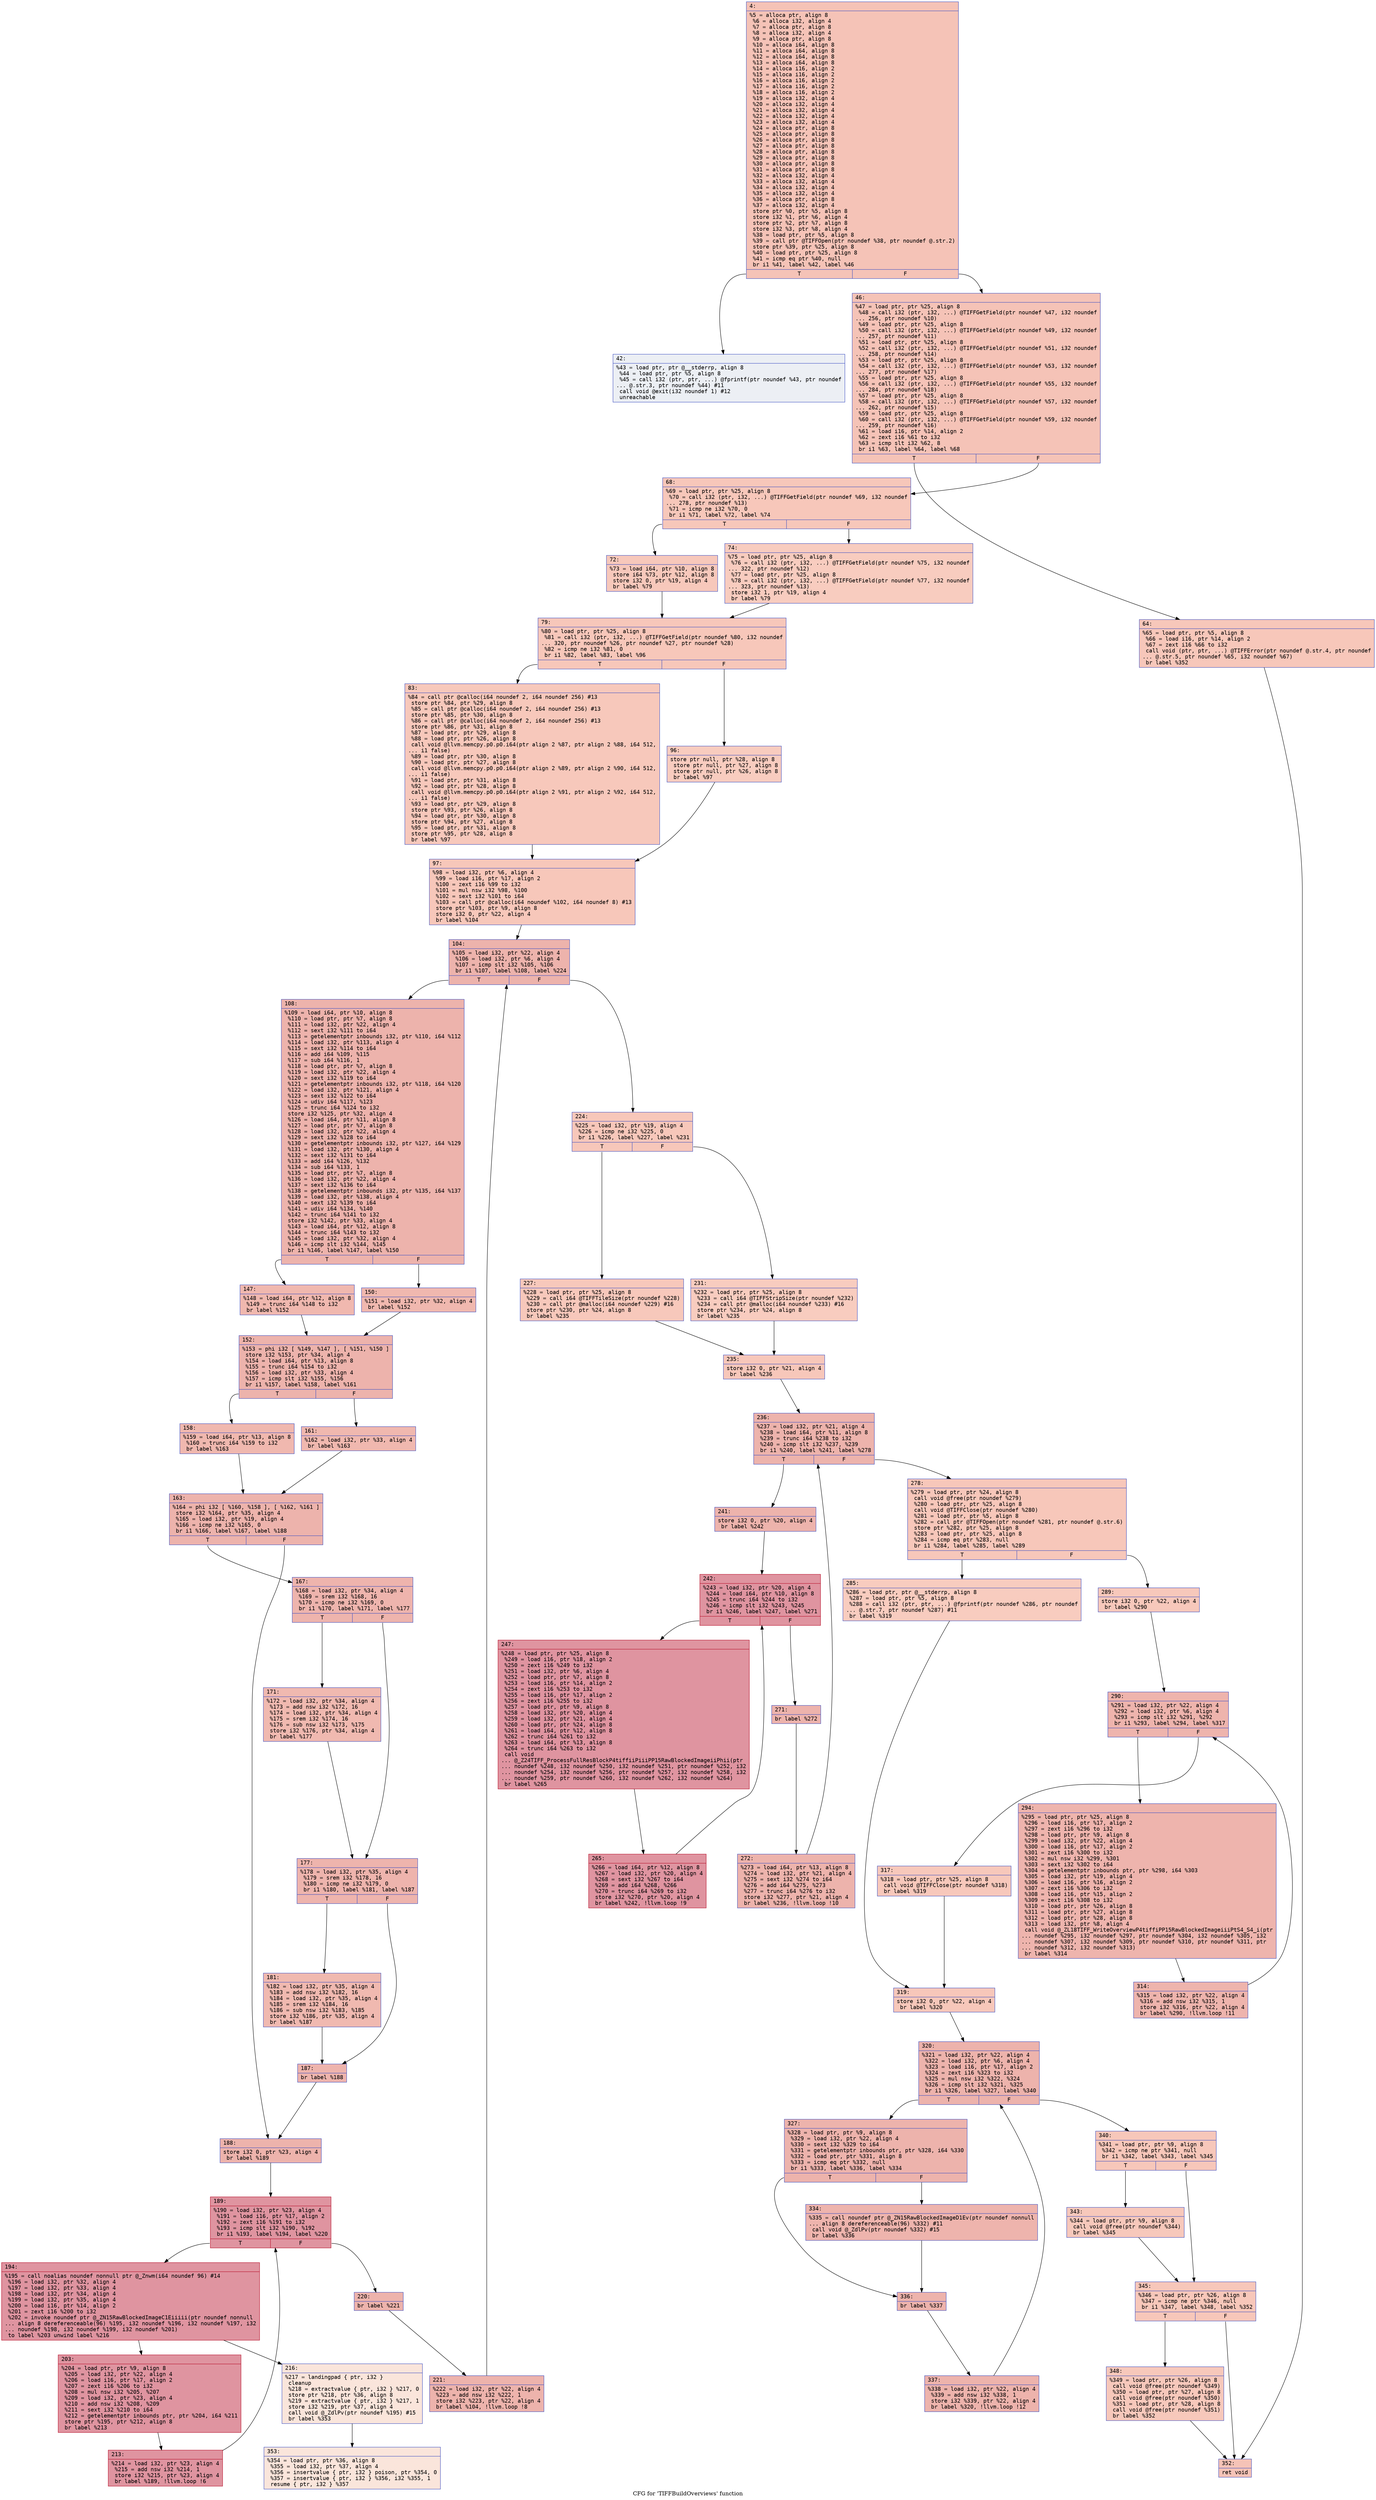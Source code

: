 digraph "CFG for 'TIFFBuildOverviews' function" {
	label="CFG for 'TIFFBuildOverviews' function";

	Node0x6000016a2ad0 [shape=record,color="#3d50c3ff", style=filled, fillcolor="#e8765c70" fontname="Courier",label="{4:\l|  %5 = alloca ptr, align 8\l  %6 = alloca i32, align 4\l  %7 = alloca ptr, align 8\l  %8 = alloca i32, align 4\l  %9 = alloca ptr, align 8\l  %10 = alloca i64, align 8\l  %11 = alloca i64, align 8\l  %12 = alloca i64, align 8\l  %13 = alloca i64, align 8\l  %14 = alloca i16, align 2\l  %15 = alloca i16, align 2\l  %16 = alloca i16, align 2\l  %17 = alloca i16, align 2\l  %18 = alloca i16, align 2\l  %19 = alloca i32, align 4\l  %20 = alloca i32, align 4\l  %21 = alloca i32, align 4\l  %22 = alloca i32, align 4\l  %23 = alloca i32, align 4\l  %24 = alloca ptr, align 8\l  %25 = alloca ptr, align 8\l  %26 = alloca ptr, align 8\l  %27 = alloca ptr, align 8\l  %28 = alloca ptr, align 8\l  %29 = alloca ptr, align 8\l  %30 = alloca ptr, align 8\l  %31 = alloca ptr, align 8\l  %32 = alloca i32, align 4\l  %33 = alloca i32, align 4\l  %34 = alloca i32, align 4\l  %35 = alloca i32, align 4\l  %36 = alloca ptr, align 8\l  %37 = alloca i32, align 4\l  store ptr %0, ptr %5, align 8\l  store i32 %1, ptr %6, align 4\l  store ptr %2, ptr %7, align 8\l  store i32 %3, ptr %8, align 4\l  %38 = load ptr, ptr %5, align 8\l  %39 = call ptr @TIFFOpen(ptr noundef %38, ptr noundef @.str.2)\l  store ptr %39, ptr %25, align 8\l  %40 = load ptr, ptr %25, align 8\l  %41 = icmp eq ptr %40, null\l  br i1 %41, label %42, label %46\l|{<s0>T|<s1>F}}"];
	Node0x6000016a2ad0:s0 -> Node0x6000016a2b20[tooltip="4 -> 42\nProbability 0.00%" ];
	Node0x6000016a2ad0:s1 -> Node0x6000016a2b70[tooltip="4 -> 46\nProbability 100.00%" ];
	Node0x6000016a2b20 [shape=record,color="#3d50c3ff", style=filled, fillcolor="#d4dbe670" fontname="Courier",label="{42:\l|  %43 = load ptr, ptr @__stderrp, align 8\l  %44 = load ptr, ptr %5, align 8\l  %45 = call i32 (ptr, ptr, ...) @fprintf(ptr noundef %43, ptr noundef\l... @.str.3, ptr noundef %44) #11\l  call void @exit(i32 noundef 1) #12\l  unreachable\l}"];
	Node0x6000016a2b70 [shape=record,color="#3d50c3ff", style=filled, fillcolor="#e8765c70" fontname="Courier",label="{46:\l|  %47 = load ptr, ptr %25, align 8\l  %48 = call i32 (ptr, i32, ...) @TIFFGetField(ptr noundef %47, i32 noundef\l... 256, ptr noundef %10)\l  %49 = load ptr, ptr %25, align 8\l  %50 = call i32 (ptr, i32, ...) @TIFFGetField(ptr noundef %49, i32 noundef\l... 257, ptr noundef %11)\l  %51 = load ptr, ptr %25, align 8\l  %52 = call i32 (ptr, i32, ...) @TIFFGetField(ptr noundef %51, i32 noundef\l... 258, ptr noundef %14)\l  %53 = load ptr, ptr %25, align 8\l  %54 = call i32 (ptr, i32, ...) @TIFFGetField(ptr noundef %53, i32 noundef\l... 277, ptr noundef %17)\l  %55 = load ptr, ptr %25, align 8\l  %56 = call i32 (ptr, i32, ...) @TIFFGetField(ptr noundef %55, i32 noundef\l... 284, ptr noundef %18)\l  %57 = load ptr, ptr %25, align 8\l  %58 = call i32 (ptr, i32, ...) @TIFFGetField(ptr noundef %57, i32 noundef\l... 262, ptr noundef %15)\l  %59 = load ptr, ptr %25, align 8\l  %60 = call i32 (ptr, i32, ...) @TIFFGetField(ptr noundef %59, i32 noundef\l... 259, ptr noundef %16)\l  %61 = load i16, ptr %14, align 2\l  %62 = zext i16 %61 to i32\l  %63 = icmp slt i32 %62, 8\l  br i1 %63, label %64, label %68\l|{<s0>T|<s1>F}}"];
	Node0x6000016a2b70:s0 -> Node0x6000016a2bc0[tooltip="46 -> 64\nProbability 50.00%" ];
	Node0x6000016a2b70:s1 -> Node0x6000016a2c10[tooltip="46 -> 68\nProbability 50.00%" ];
	Node0x6000016a2bc0 [shape=record,color="#3d50c3ff", style=filled, fillcolor="#ec7f6370" fontname="Courier",label="{64:\l|  %65 = load ptr, ptr %5, align 8\l  %66 = load i16, ptr %14, align 2\l  %67 = zext i16 %66 to i32\l  call void (ptr, ptr, ...) @TIFFError(ptr noundef @.str.4, ptr noundef\l... @.str.5, ptr noundef %65, i32 noundef %67)\l  br label %352\l}"];
	Node0x6000016a2bc0 -> Node0x6000016a3d90[tooltip="64 -> 352\nProbability 100.00%" ];
	Node0x6000016a2c10 [shape=record,color="#3d50c3ff", style=filled, fillcolor="#ec7f6370" fontname="Courier",label="{68:\l|  %69 = load ptr, ptr %25, align 8\l  %70 = call i32 (ptr, i32, ...) @TIFFGetField(ptr noundef %69, i32 noundef\l... 278, ptr noundef %13)\l  %71 = icmp ne i32 %70, 0\l  br i1 %71, label %72, label %74\l|{<s0>T|<s1>F}}"];
	Node0x6000016a2c10:s0 -> Node0x6000016a2c60[tooltip="68 -> 72\nProbability 62.50%" ];
	Node0x6000016a2c10:s1 -> Node0x6000016a2cb0[tooltip="68 -> 74\nProbability 37.50%" ];
	Node0x6000016a2c60 [shape=record,color="#3d50c3ff", style=filled, fillcolor="#ed836670" fontname="Courier",label="{72:\l|  %73 = load i64, ptr %10, align 8\l  store i64 %73, ptr %12, align 8\l  store i32 0, ptr %19, align 4\l  br label %79\l}"];
	Node0x6000016a2c60 -> Node0x6000016a2d00[tooltip="72 -> 79\nProbability 100.00%" ];
	Node0x6000016a2cb0 [shape=record,color="#3d50c3ff", style=filled, fillcolor="#f08b6e70" fontname="Courier",label="{74:\l|  %75 = load ptr, ptr %25, align 8\l  %76 = call i32 (ptr, i32, ...) @TIFFGetField(ptr noundef %75, i32 noundef\l... 322, ptr noundef %12)\l  %77 = load ptr, ptr %25, align 8\l  %78 = call i32 (ptr, i32, ...) @TIFFGetField(ptr noundef %77, i32 noundef\l... 323, ptr noundef %13)\l  store i32 1, ptr %19, align 4\l  br label %79\l}"];
	Node0x6000016a2cb0 -> Node0x6000016a2d00[tooltip="74 -> 79\nProbability 100.00%" ];
	Node0x6000016a2d00 [shape=record,color="#3d50c3ff", style=filled, fillcolor="#ec7f6370" fontname="Courier",label="{79:\l|  %80 = load ptr, ptr %25, align 8\l  %81 = call i32 (ptr, i32, ...) @TIFFGetField(ptr noundef %80, i32 noundef\l... 320, ptr noundef %26, ptr noundef %27, ptr noundef %28)\l  %82 = icmp ne i32 %81, 0\l  br i1 %82, label %83, label %96\l|{<s0>T|<s1>F}}"];
	Node0x6000016a2d00:s0 -> Node0x6000016a2d50[tooltip="79 -> 83\nProbability 62.50%" ];
	Node0x6000016a2d00:s1 -> Node0x6000016a2da0[tooltip="79 -> 96\nProbability 37.50%" ];
	Node0x6000016a2d50 [shape=record,color="#3d50c3ff", style=filled, fillcolor="#ed836670" fontname="Courier",label="{83:\l|  %84 = call ptr @calloc(i64 noundef 2, i64 noundef 256) #13\l  store ptr %84, ptr %29, align 8\l  %85 = call ptr @calloc(i64 noundef 2, i64 noundef 256) #13\l  store ptr %85, ptr %30, align 8\l  %86 = call ptr @calloc(i64 noundef 2, i64 noundef 256) #13\l  store ptr %86, ptr %31, align 8\l  %87 = load ptr, ptr %29, align 8\l  %88 = load ptr, ptr %26, align 8\l  call void @llvm.memcpy.p0.p0.i64(ptr align 2 %87, ptr align 2 %88, i64 512,\l... i1 false)\l  %89 = load ptr, ptr %30, align 8\l  %90 = load ptr, ptr %27, align 8\l  call void @llvm.memcpy.p0.p0.i64(ptr align 2 %89, ptr align 2 %90, i64 512,\l... i1 false)\l  %91 = load ptr, ptr %31, align 8\l  %92 = load ptr, ptr %28, align 8\l  call void @llvm.memcpy.p0.p0.i64(ptr align 2 %91, ptr align 2 %92, i64 512,\l... i1 false)\l  %93 = load ptr, ptr %29, align 8\l  store ptr %93, ptr %26, align 8\l  %94 = load ptr, ptr %30, align 8\l  store ptr %94, ptr %27, align 8\l  %95 = load ptr, ptr %31, align 8\l  store ptr %95, ptr %28, align 8\l  br label %97\l}"];
	Node0x6000016a2d50 -> Node0x6000016a2df0[tooltip="83 -> 97\nProbability 100.00%" ];
	Node0x6000016a2da0 [shape=record,color="#3d50c3ff", style=filled, fillcolor="#f08b6e70" fontname="Courier",label="{96:\l|  store ptr null, ptr %28, align 8\l  store ptr null, ptr %27, align 8\l  store ptr null, ptr %26, align 8\l  br label %97\l}"];
	Node0x6000016a2da0 -> Node0x6000016a2df0[tooltip="96 -> 97\nProbability 100.00%" ];
	Node0x6000016a2df0 [shape=record,color="#3d50c3ff", style=filled, fillcolor="#ec7f6370" fontname="Courier",label="{97:\l|  %98 = load i32, ptr %6, align 4\l  %99 = load i16, ptr %17, align 2\l  %100 = zext i16 %99 to i32\l  %101 = mul nsw i32 %98, %100\l  %102 = sext i32 %101 to i64\l  %103 = call ptr @calloc(i64 noundef %102, i64 noundef 8) #13\l  store ptr %103, ptr %9, align 8\l  store i32 0, ptr %22, align 4\l  br label %104\l}"];
	Node0x6000016a2df0 -> Node0x6000016a2e40[tooltip="97 -> 104\nProbability 100.00%" ];
	Node0x6000016a2e40 [shape=record,color="#3d50c3ff", style=filled, fillcolor="#d6524470" fontname="Courier",label="{104:\l|  %105 = load i32, ptr %22, align 4\l  %106 = load i32, ptr %6, align 4\l  %107 = icmp slt i32 %105, %106\l  br i1 %107, label %108, label %224\l|{<s0>T|<s1>F}}"];
	Node0x6000016a2e40:s0 -> Node0x6000016a2e90[tooltip="104 -> 108\nProbability 96.88%" ];
	Node0x6000016a2e40:s1 -> Node0x6000016a34d0[tooltip="104 -> 224\nProbability 3.12%" ];
	Node0x6000016a2e90 [shape=record,color="#3d50c3ff", style=filled, fillcolor="#d6524470" fontname="Courier",label="{108:\l|  %109 = load i64, ptr %10, align 8\l  %110 = load ptr, ptr %7, align 8\l  %111 = load i32, ptr %22, align 4\l  %112 = sext i32 %111 to i64\l  %113 = getelementptr inbounds i32, ptr %110, i64 %112\l  %114 = load i32, ptr %113, align 4\l  %115 = sext i32 %114 to i64\l  %116 = add i64 %109, %115\l  %117 = sub i64 %116, 1\l  %118 = load ptr, ptr %7, align 8\l  %119 = load i32, ptr %22, align 4\l  %120 = sext i32 %119 to i64\l  %121 = getelementptr inbounds i32, ptr %118, i64 %120\l  %122 = load i32, ptr %121, align 4\l  %123 = sext i32 %122 to i64\l  %124 = udiv i64 %117, %123\l  %125 = trunc i64 %124 to i32\l  store i32 %125, ptr %32, align 4\l  %126 = load i64, ptr %11, align 8\l  %127 = load ptr, ptr %7, align 8\l  %128 = load i32, ptr %22, align 4\l  %129 = sext i32 %128 to i64\l  %130 = getelementptr inbounds i32, ptr %127, i64 %129\l  %131 = load i32, ptr %130, align 4\l  %132 = sext i32 %131 to i64\l  %133 = add i64 %126, %132\l  %134 = sub i64 %133, 1\l  %135 = load ptr, ptr %7, align 8\l  %136 = load i32, ptr %22, align 4\l  %137 = sext i32 %136 to i64\l  %138 = getelementptr inbounds i32, ptr %135, i64 %137\l  %139 = load i32, ptr %138, align 4\l  %140 = sext i32 %139 to i64\l  %141 = udiv i64 %134, %140\l  %142 = trunc i64 %141 to i32\l  store i32 %142, ptr %33, align 4\l  %143 = load i64, ptr %12, align 8\l  %144 = trunc i64 %143 to i32\l  %145 = load i32, ptr %32, align 4\l  %146 = icmp slt i32 %144, %145\l  br i1 %146, label %147, label %150\l|{<s0>T|<s1>F}}"];
	Node0x6000016a2e90:s0 -> Node0x6000016a2ee0[tooltip="108 -> 147\nProbability 50.00%" ];
	Node0x6000016a2e90:s1 -> Node0x6000016a2f30[tooltip="108 -> 150\nProbability 50.00%" ];
	Node0x6000016a2ee0 [shape=record,color="#3d50c3ff", style=filled, fillcolor="#dc5d4a70" fontname="Courier",label="{147:\l|  %148 = load i64, ptr %12, align 8\l  %149 = trunc i64 %148 to i32\l  br label %152\l}"];
	Node0x6000016a2ee0 -> Node0x6000016a2f80[tooltip="147 -> 152\nProbability 100.00%" ];
	Node0x6000016a2f30 [shape=record,color="#3d50c3ff", style=filled, fillcolor="#dc5d4a70" fontname="Courier",label="{150:\l|  %151 = load i32, ptr %32, align 4\l  br label %152\l}"];
	Node0x6000016a2f30 -> Node0x6000016a2f80[tooltip="150 -> 152\nProbability 100.00%" ];
	Node0x6000016a2f80 [shape=record,color="#3d50c3ff", style=filled, fillcolor="#d6524470" fontname="Courier",label="{152:\l|  %153 = phi i32 [ %149, %147 ], [ %151, %150 ]\l  store i32 %153, ptr %34, align 4\l  %154 = load i64, ptr %13, align 8\l  %155 = trunc i64 %154 to i32\l  %156 = load i32, ptr %33, align 4\l  %157 = icmp slt i32 %155, %156\l  br i1 %157, label %158, label %161\l|{<s0>T|<s1>F}}"];
	Node0x6000016a2f80:s0 -> Node0x6000016a2fd0[tooltip="152 -> 158\nProbability 50.00%" ];
	Node0x6000016a2f80:s1 -> Node0x6000016a3020[tooltip="152 -> 161\nProbability 50.00%" ];
	Node0x6000016a2fd0 [shape=record,color="#3d50c3ff", style=filled, fillcolor="#dc5d4a70" fontname="Courier",label="{158:\l|  %159 = load i64, ptr %13, align 8\l  %160 = trunc i64 %159 to i32\l  br label %163\l}"];
	Node0x6000016a2fd0 -> Node0x6000016a3070[tooltip="158 -> 163\nProbability 100.00%" ];
	Node0x6000016a3020 [shape=record,color="#3d50c3ff", style=filled, fillcolor="#dc5d4a70" fontname="Courier",label="{161:\l|  %162 = load i32, ptr %33, align 4\l  br label %163\l}"];
	Node0x6000016a3020 -> Node0x6000016a3070[tooltip="161 -> 163\nProbability 100.00%" ];
	Node0x6000016a3070 [shape=record,color="#3d50c3ff", style=filled, fillcolor="#d6524470" fontname="Courier",label="{163:\l|  %164 = phi i32 [ %160, %158 ], [ %162, %161 ]\l  store i32 %164, ptr %35, align 4\l  %165 = load i32, ptr %19, align 4\l  %166 = icmp ne i32 %165, 0\l  br i1 %166, label %167, label %188\l|{<s0>T|<s1>F}}"];
	Node0x6000016a3070:s0 -> Node0x6000016a30c0[tooltip="163 -> 167\nProbability 62.50%" ];
	Node0x6000016a3070:s1 -> Node0x6000016a3250[tooltip="163 -> 188\nProbability 37.50%" ];
	Node0x6000016a30c0 [shape=record,color="#3d50c3ff", style=filled, fillcolor="#d8564670" fontname="Courier",label="{167:\l|  %168 = load i32, ptr %34, align 4\l  %169 = srem i32 %168, 16\l  %170 = icmp ne i32 %169, 0\l  br i1 %170, label %171, label %177\l|{<s0>T|<s1>F}}"];
	Node0x6000016a30c0:s0 -> Node0x6000016a3110[tooltip="167 -> 171\nProbability 62.50%" ];
	Node0x6000016a30c0:s1 -> Node0x6000016a3160[tooltip="167 -> 177\nProbability 37.50%" ];
	Node0x6000016a3110 [shape=record,color="#3d50c3ff", style=filled, fillcolor="#de614d70" fontname="Courier",label="{171:\l|  %172 = load i32, ptr %34, align 4\l  %173 = add nsw i32 %172, 16\l  %174 = load i32, ptr %34, align 4\l  %175 = srem i32 %174, 16\l  %176 = sub nsw i32 %173, %175\l  store i32 %176, ptr %34, align 4\l  br label %177\l}"];
	Node0x6000016a3110 -> Node0x6000016a3160[tooltip="171 -> 177\nProbability 100.00%" ];
	Node0x6000016a3160 [shape=record,color="#3d50c3ff", style=filled, fillcolor="#d8564670" fontname="Courier",label="{177:\l|  %178 = load i32, ptr %35, align 4\l  %179 = srem i32 %178, 16\l  %180 = icmp ne i32 %179, 0\l  br i1 %180, label %181, label %187\l|{<s0>T|<s1>F}}"];
	Node0x6000016a3160:s0 -> Node0x6000016a31b0[tooltip="177 -> 181\nProbability 62.50%" ];
	Node0x6000016a3160:s1 -> Node0x6000016a3200[tooltip="177 -> 187\nProbability 37.50%" ];
	Node0x6000016a31b0 [shape=record,color="#3d50c3ff", style=filled, fillcolor="#de614d70" fontname="Courier",label="{181:\l|  %182 = load i32, ptr %35, align 4\l  %183 = add nsw i32 %182, 16\l  %184 = load i32, ptr %35, align 4\l  %185 = srem i32 %184, 16\l  %186 = sub nsw i32 %183, %185\l  store i32 %186, ptr %35, align 4\l  br label %187\l}"];
	Node0x6000016a31b0 -> Node0x6000016a3200[tooltip="181 -> 187\nProbability 100.00%" ];
	Node0x6000016a3200 [shape=record,color="#3d50c3ff", style=filled, fillcolor="#d8564670" fontname="Courier",label="{187:\l|  br label %188\l}"];
	Node0x6000016a3200 -> Node0x6000016a3250[tooltip="187 -> 188\nProbability 100.00%" ];
	Node0x6000016a3250 [shape=record,color="#3d50c3ff", style=filled, fillcolor="#d6524470" fontname="Courier",label="{188:\l|  store i32 0, ptr %23, align 4\l  br label %189\l}"];
	Node0x6000016a3250 -> Node0x6000016a32a0[tooltip="188 -> 189\nProbability 100.00%" ];
	Node0x6000016a32a0 [shape=record,color="#b70d28ff", style=filled, fillcolor="#b70d2870" fontname="Courier",label="{189:\l|  %190 = load i32, ptr %23, align 4\l  %191 = load i16, ptr %17, align 2\l  %192 = zext i16 %191 to i32\l  %193 = icmp slt i32 %190, %192\l  br i1 %193, label %194, label %220\l|{<s0>T|<s1>F}}"];
	Node0x6000016a32a0:s0 -> Node0x6000016a32f0[tooltip="189 -> 194\nProbability 96.88%" ];
	Node0x6000016a32a0:s1 -> Node0x6000016a3430[tooltip="189 -> 220\nProbability 3.12%" ];
	Node0x6000016a32f0 [shape=record,color="#b70d28ff", style=filled, fillcolor="#b70d2870" fontname="Courier",label="{194:\l|  %195 = call noalias noundef nonnull ptr @_Znwm(i64 noundef 96) #14\l  %196 = load i32, ptr %32, align 4\l  %197 = load i32, ptr %33, align 4\l  %198 = load i32, ptr %34, align 4\l  %199 = load i32, ptr %35, align 4\l  %200 = load i16, ptr %14, align 2\l  %201 = zext i16 %200 to i32\l  %202 = invoke noundef ptr @_ZN15RawBlockedImageC1Eiiiii(ptr noundef nonnull\l... align 8 dereferenceable(96) %195, i32 noundef %196, i32 noundef %197, i32\l... noundef %198, i32 noundef %199, i32 noundef %201)\l          to label %203 unwind label %216\l}"];
	Node0x6000016a32f0 -> Node0x6000016a3340[tooltip="194 -> 203\nProbability 100.00%" ];
	Node0x6000016a32f0 -> Node0x6000016a33e0[tooltip="194 -> 216\nProbability 0.00%" ];
	Node0x6000016a3340 [shape=record,color="#b70d28ff", style=filled, fillcolor="#b70d2870" fontname="Courier",label="{203:\l|  %204 = load ptr, ptr %9, align 8\l  %205 = load i32, ptr %22, align 4\l  %206 = load i16, ptr %17, align 2\l  %207 = zext i16 %206 to i32\l  %208 = mul nsw i32 %205, %207\l  %209 = load i32, ptr %23, align 4\l  %210 = add nsw i32 %208, %209\l  %211 = sext i32 %210 to i64\l  %212 = getelementptr inbounds ptr, ptr %204, i64 %211\l  store ptr %195, ptr %212, align 8\l  br label %213\l}"];
	Node0x6000016a3340 -> Node0x6000016a3390[tooltip="203 -> 213\nProbability 100.00%" ];
	Node0x6000016a3390 [shape=record,color="#b70d28ff", style=filled, fillcolor="#b70d2870" fontname="Courier",label="{213:\l|  %214 = load i32, ptr %23, align 4\l  %215 = add nsw i32 %214, 1\l  store i32 %215, ptr %23, align 4\l  br label %189, !llvm.loop !6\l}"];
	Node0x6000016a3390 -> Node0x6000016a32a0[tooltip="213 -> 189\nProbability 100.00%" ];
	Node0x6000016a33e0 [shape=record,color="#3d50c3ff", style=filled, fillcolor="#f4c5ad70" fontname="Courier",label="{216:\l|  %217 = landingpad \{ ptr, i32 \}\l          cleanup\l  %218 = extractvalue \{ ptr, i32 \} %217, 0\l  store ptr %218, ptr %36, align 8\l  %219 = extractvalue \{ ptr, i32 \} %217, 1\l  store i32 %219, ptr %37, align 4\l  call void @_ZdlPv(ptr noundef %195) #15\l  br label %353\l}"];
	Node0x6000016a33e0 -> Node0x6000016a3de0[tooltip="216 -> 353\nProbability 100.00%" ];
	Node0x6000016a3430 [shape=record,color="#3d50c3ff", style=filled, fillcolor="#d6524470" fontname="Courier",label="{220:\l|  br label %221\l}"];
	Node0x6000016a3430 -> Node0x6000016a3480[tooltip="220 -> 221\nProbability 100.00%" ];
	Node0x6000016a3480 [shape=record,color="#3d50c3ff", style=filled, fillcolor="#d6524470" fontname="Courier",label="{221:\l|  %222 = load i32, ptr %22, align 4\l  %223 = add nsw i32 %222, 1\l  store i32 %223, ptr %22, align 4\l  br label %104, !llvm.loop !8\l}"];
	Node0x6000016a3480 -> Node0x6000016a2e40[tooltip="221 -> 104\nProbability 100.00%" ];
	Node0x6000016a34d0 [shape=record,color="#3d50c3ff", style=filled, fillcolor="#ec7f6370" fontname="Courier",label="{224:\l|  %225 = load i32, ptr %19, align 4\l  %226 = icmp ne i32 %225, 0\l  br i1 %226, label %227, label %231\l|{<s0>T|<s1>F}}"];
	Node0x6000016a34d0:s0 -> Node0x6000016a3520[tooltip="224 -> 227\nProbability 62.50%" ];
	Node0x6000016a34d0:s1 -> Node0x6000016a3570[tooltip="224 -> 231\nProbability 37.50%" ];
	Node0x6000016a3520 [shape=record,color="#3d50c3ff", style=filled, fillcolor="#ed836670" fontname="Courier",label="{227:\l|  %228 = load ptr, ptr %25, align 8\l  %229 = call i64 @TIFFTileSize(ptr noundef %228)\l  %230 = call ptr @malloc(i64 noundef %229) #16\l  store ptr %230, ptr %24, align 8\l  br label %235\l}"];
	Node0x6000016a3520 -> Node0x6000016a35c0[tooltip="227 -> 235\nProbability 100.00%" ];
	Node0x6000016a3570 [shape=record,color="#3d50c3ff", style=filled, fillcolor="#f08b6e70" fontname="Courier",label="{231:\l|  %232 = load ptr, ptr %25, align 8\l  %233 = call i64 @TIFFStripSize(ptr noundef %232)\l  %234 = call ptr @malloc(i64 noundef %233) #16\l  store ptr %234, ptr %24, align 8\l  br label %235\l}"];
	Node0x6000016a3570 -> Node0x6000016a35c0[tooltip="231 -> 235\nProbability 100.00%" ];
	Node0x6000016a35c0 [shape=record,color="#3d50c3ff", style=filled, fillcolor="#ec7f6370" fontname="Courier",label="{235:\l|  store i32 0, ptr %21, align 4\l  br label %236\l}"];
	Node0x6000016a35c0 -> Node0x6000016a3610[tooltip="235 -> 236\nProbability 100.00%" ];
	Node0x6000016a3610 [shape=record,color="#3d50c3ff", style=filled, fillcolor="#d6524470" fontname="Courier",label="{236:\l|  %237 = load i32, ptr %21, align 4\l  %238 = load i64, ptr %11, align 8\l  %239 = trunc i64 %238 to i32\l  %240 = icmp slt i32 %237, %239\l  br i1 %240, label %241, label %278\l|{<s0>T|<s1>F}}"];
	Node0x6000016a3610:s0 -> Node0x6000016a3660[tooltip="236 -> 241\nProbability 96.88%" ];
	Node0x6000016a3610:s1 -> Node0x6000016a3840[tooltip="236 -> 278\nProbability 3.12%" ];
	Node0x6000016a3660 [shape=record,color="#3d50c3ff", style=filled, fillcolor="#d6524470" fontname="Courier",label="{241:\l|  store i32 0, ptr %20, align 4\l  br label %242\l}"];
	Node0x6000016a3660 -> Node0x6000016a36b0[tooltip="241 -> 242\nProbability 100.00%" ];
	Node0x6000016a36b0 [shape=record,color="#b70d28ff", style=filled, fillcolor="#b70d2870" fontname="Courier",label="{242:\l|  %243 = load i32, ptr %20, align 4\l  %244 = load i64, ptr %10, align 8\l  %245 = trunc i64 %244 to i32\l  %246 = icmp slt i32 %243, %245\l  br i1 %246, label %247, label %271\l|{<s0>T|<s1>F}}"];
	Node0x6000016a36b0:s0 -> Node0x6000016a3700[tooltip="242 -> 247\nProbability 96.88%" ];
	Node0x6000016a36b0:s1 -> Node0x6000016a37a0[tooltip="242 -> 271\nProbability 3.12%" ];
	Node0x6000016a3700 [shape=record,color="#b70d28ff", style=filled, fillcolor="#b70d2870" fontname="Courier",label="{247:\l|  %248 = load ptr, ptr %25, align 8\l  %249 = load i16, ptr %18, align 2\l  %250 = zext i16 %249 to i32\l  %251 = load i32, ptr %6, align 4\l  %252 = load ptr, ptr %7, align 8\l  %253 = load i16, ptr %14, align 2\l  %254 = zext i16 %253 to i32\l  %255 = load i16, ptr %17, align 2\l  %256 = zext i16 %255 to i32\l  %257 = load ptr, ptr %9, align 8\l  %258 = load i32, ptr %20, align 4\l  %259 = load i32, ptr %21, align 4\l  %260 = load ptr, ptr %24, align 8\l  %261 = load i64, ptr %12, align 8\l  %262 = trunc i64 %261 to i32\l  %263 = load i64, ptr %13, align 8\l  %264 = trunc i64 %263 to i32\l  call void\l... @_Z24TIFF_ProcessFullResBlockP4tiffiiPiiiPP15RawBlockedImageiiPhii(ptr\l... noundef %248, i32 noundef %250, i32 noundef %251, ptr noundef %252, i32\l... noundef %254, i32 noundef %256, ptr noundef %257, i32 noundef %258, i32\l... noundef %259, ptr noundef %260, i32 noundef %262, i32 noundef %264)\l  br label %265\l}"];
	Node0x6000016a3700 -> Node0x6000016a3750[tooltip="247 -> 265\nProbability 100.00%" ];
	Node0x6000016a3750 [shape=record,color="#b70d28ff", style=filled, fillcolor="#b70d2870" fontname="Courier",label="{265:\l|  %266 = load i64, ptr %12, align 8\l  %267 = load i32, ptr %20, align 4\l  %268 = sext i32 %267 to i64\l  %269 = add i64 %268, %266\l  %270 = trunc i64 %269 to i32\l  store i32 %270, ptr %20, align 4\l  br label %242, !llvm.loop !9\l}"];
	Node0x6000016a3750 -> Node0x6000016a36b0[tooltip="265 -> 242\nProbability 100.00%" ];
	Node0x6000016a37a0 [shape=record,color="#3d50c3ff", style=filled, fillcolor="#d6524470" fontname="Courier",label="{271:\l|  br label %272\l}"];
	Node0x6000016a37a0 -> Node0x6000016a37f0[tooltip="271 -> 272\nProbability 100.00%" ];
	Node0x6000016a37f0 [shape=record,color="#3d50c3ff", style=filled, fillcolor="#d6524470" fontname="Courier",label="{272:\l|  %273 = load i64, ptr %13, align 8\l  %274 = load i32, ptr %21, align 4\l  %275 = sext i32 %274 to i64\l  %276 = add i64 %275, %273\l  %277 = trunc i64 %276 to i32\l  store i32 %277, ptr %21, align 4\l  br label %236, !llvm.loop !10\l}"];
	Node0x6000016a37f0 -> Node0x6000016a3610[tooltip="272 -> 236\nProbability 100.00%" ];
	Node0x6000016a3840 [shape=record,color="#3d50c3ff", style=filled, fillcolor="#ec7f6370" fontname="Courier",label="{278:\l|  %279 = load ptr, ptr %24, align 8\l  call void @free(ptr noundef %279)\l  %280 = load ptr, ptr %25, align 8\l  call void @TIFFClose(ptr noundef %280)\l  %281 = load ptr, ptr %5, align 8\l  %282 = call ptr @TIFFOpen(ptr noundef %281, ptr noundef @.str.6)\l  store ptr %282, ptr %25, align 8\l  %283 = load ptr, ptr %25, align 8\l  %284 = icmp eq ptr %283, null\l  br i1 %284, label %285, label %289\l|{<s0>T|<s1>F}}"];
	Node0x6000016a3840:s0 -> Node0x6000016a3890[tooltip="278 -> 285\nProbability 37.50%" ];
	Node0x6000016a3840:s1 -> Node0x6000016a38e0[tooltip="278 -> 289\nProbability 62.50%" ];
	Node0x6000016a3890 [shape=record,color="#3d50c3ff", style=filled, fillcolor="#f08b6e70" fontname="Courier",label="{285:\l|  %286 = load ptr, ptr @__stderrp, align 8\l  %287 = load ptr, ptr %5, align 8\l  %288 = call i32 (ptr, ptr, ...) @fprintf(ptr noundef %286, ptr noundef\l... @.str.7, ptr noundef %287) #11\l  br label %319\l}"];
	Node0x6000016a3890 -> Node0x6000016a3a70[tooltip="285 -> 319\nProbability 100.00%" ];
	Node0x6000016a38e0 [shape=record,color="#3d50c3ff", style=filled, fillcolor="#ed836670" fontname="Courier",label="{289:\l|  store i32 0, ptr %22, align 4\l  br label %290\l}"];
	Node0x6000016a38e0 -> Node0x6000016a3930[tooltip="289 -> 290\nProbability 100.00%" ];
	Node0x6000016a3930 [shape=record,color="#3d50c3ff", style=filled, fillcolor="#d8564670" fontname="Courier",label="{290:\l|  %291 = load i32, ptr %22, align 4\l  %292 = load i32, ptr %6, align 4\l  %293 = icmp slt i32 %291, %292\l  br i1 %293, label %294, label %317\l|{<s0>T|<s1>F}}"];
	Node0x6000016a3930:s0 -> Node0x6000016a3980[tooltip="290 -> 294\nProbability 96.88%" ];
	Node0x6000016a3930:s1 -> Node0x6000016a3a20[tooltip="290 -> 317\nProbability 3.12%" ];
	Node0x6000016a3980 [shape=record,color="#3d50c3ff", style=filled, fillcolor="#d8564670" fontname="Courier",label="{294:\l|  %295 = load ptr, ptr %25, align 8\l  %296 = load i16, ptr %17, align 2\l  %297 = zext i16 %296 to i32\l  %298 = load ptr, ptr %9, align 8\l  %299 = load i32, ptr %22, align 4\l  %300 = load i16, ptr %17, align 2\l  %301 = zext i16 %300 to i32\l  %302 = mul nsw i32 %299, %301\l  %303 = sext i32 %302 to i64\l  %304 = getelementptr inbounds ptr, ptr %298, i64 %303\l  %305 = load i32, ptr %19, align 4\l  %306 = load i16, ptr %16, align 2\l  %307 = zext i16 %306 to i32\l  %308 = load i16, ptr %15, align 2\l  %309 = zext i16 %308 to i32\l  %310 = load ptr, ptr %26, align 8\l  %311 = load ptr, ptr %27, align 8\l  %312 = load ptr, ptr %28, align 8\l  %313 = load i32, ptr %8, align 4\l  call void @_ZL18TIFF_WriteOverviewP4tiffiPP15RawBlockedImageiiiPtS4_S4_i(ptr\l... noundef %295, i32 noundef %297, ptr noundef %304, i32 noundef %305, i32\l... noundef %307, i32 noundef %309, ptr noundef %310, ptr noundef %311, ptr\l... noundef %312, i32 noundef %313)\l  br label %314\l}"];
	Node0x6000016a3980 -> Node0x6000016a39d0[tooltip="294 -> 314\nProbability 100.00%" ];
	Node0x6000016a39d0 [shape=record,color="#3d50c3ff", style=filled, fillcolor="#d8564670" fontname="Courier",label="{314:\l|  %315 = load i32, ptr %22, align 4\l  %316 = add nsw i32 %315, 1\l  store i32 %316, ptr %22, align 4\l  br label %290, !llvm.loop !11\l}"];
	Node0x6000016a39d0 -> Node0x6000016a3930[tooltip="314 -> 290\nProbability 100.00%" ];
	Node0x6000016a3a20 [shape=record,color="#3d50c3ff", style=filled, fillcolor="#ed836670" fontname="Courier",label="{317:\l|  %318 = load ptr, ptr %25, align 8\l  call void @TIFFClose(ptr noundef %318)\l  br label %319\l}"];
	Node0x6000016a3a20 -> Node0x6000016a3a70[tooltip="317 -> 319\nProbability 100.00%" ];
	Node0x6000016a3a70 [shape=record,color="#3d50c3ff", style=filled, fillcolor="#ec7f6370" fontname="Courier",label="{319:\l|  store i32 0, ptr %22, align 4\l  br label %320\l}"];
	Node0x6000016a3a70 -> Node0x6000016a3ac0[tooltip="319 -> 320\nProbability 100.00%" ];
	Node0x6000016a3ac0 [shape=record,color="#3d50c3ff", style=filled, fillcolor="#d6524470" fontname="Courier",label="{320:\l|  %321 = load i32, ptr %22, align 4\l  %322 = load i32, ptr %6, align 4\l  %323 = load i16, ptr %17, align 2\l  %324 = zext i16 %323 to i32\l  %325 = mul nsw i32 %322, %324\l  %326 = icmp slt i32 %321, %325\l  br i1 %326, label %327, label %340\l|{<s0>T|<s1>F}}"];
	Node0x6000016a3ac0:s0 -> Node0x6000016a3b10[tooltip="320 -> 327\nProbability 96.88%" ];
	Node0x6000016a3ac0:s1 -> Node0x6000016a3c50[tooltip="320 -> 340\nProbability 3.12%" ];
	Node0x6000016a3b10 [shape=record,color="#3d50c3ff", style=filled, fillcolor="#d6524470" fontname="Courier",label="{327:\l|  %328 = load ptr, ptr %9, align 8\l  %329 = load i32, ptr %22, align 4\l  %330 = sext i32 %329 to i64\l  %331 = getelementptr inbounds ptr, ptr %328, i64 %330\l  %332 = load ptr, ptr %331, align 8\l  %333 = icmp eq ptr %332, null\l  br i1 %333, label %336, label %334\l|{<s0>T|<s1>F}}"];
	Node0x6000016a3b10:s0 -> Node0x6000016a3bb0[tooltip="327 -> 336\nProbability 37.50%" ];
	Node0x6000016a3b10:s1 -> Node0x6000016a3b60[tooltip="327 -> 334\nProbability 62.50%" ];
	Node0x6000016a3b60 [shape=record,color="#3d50c3ff", style=filled, fillcolor="#d8564670" fontname="Courier",label="{334:\l|  %335 = call noundef ptr @_ZN15RawBlockedImageD1Ev(ptr noundef nonnull\l... align 8 dereferenceable(96) %332) #11\l  call void @_ZdlPv(ptr noundef %332) #15\l  br label %336\l}"];
	Node0x6000016a3b60 -> Node0x6000016a3bb0[tooltip="334 -> 336\nProbability 100.00%" ];
	Node0x6000016a3bb0 [shape=record,color="#3d50c3ff", style=filled, fillcolor="#d6524470" fontname="Courier",label="{336:\l|  br label %337\l}"];
	Node0x6000016a3bb0 -> Node0x6000016a3c00[tooltip="336 -> 337\nProbability 100.00%" ];
	Node0x6000016a3c00 [shape=record,color="#3d50c3ff", style=filled, fillcolor="#d6524470" fontname="Courier",label="{337:\l|  %338 = load i32, ptr %22, align 4\l  %339 = add nsw i32 %338, 1\l  store i32 %339, ptr %22, align 4\l  br label %320, !llvm.loop !12\l}"];
	Node0x6000016a3c00 -> Node0x6000016a3ac0[tooltip="337 -> 320\nProbability 100.00%" ];
	Node0x6000016a3c50 [shape=record,color="#3d50c3ff", style=filled, fillcolor="#ec7f6370" fontname="Courier",label="{340:\l|  %341 = load ptr, ptr %9, align 8\l  %342 = icmp ne ptr %341, null\l  br i1 %342, label %343, label %345\l|{<s0>T|<s1>F}}"];
	Node0x6000016a3c50:s0 -> Node0x6000016a3ca0[tooltip="340 -> 343\nProbability 62.50%" ];
	Node0x6000016a3c50:s1 -> Node0x6000016a3cf0[tooltip="340 -> 345\nProbability 37.50%" ];
	Node0x6000016a3ca0 [shape=record,color="#3d50c3ff", style=filled, fillcolor="#ed836670" fontname="Courier",label="{343:\l|  %344 = load ptr, ptr %9, align 8\l  call void @free(ptr noundef %344)\l  br label %345\l}"];
	Node0x6000016a3ca0 -> Node0x6000016a3cf0[tooltip="343 -> 345\nProbability 100.00%" ];
	Node0x6000016a3cf0 [shape=record,color="#3d50c3ff", style=filled, fillcolor="#ec7f6370" fontname="Courier",label="{345:\l|  %346 = load ptr, ptr %26, align 8\l  %347 = icmp ne ptr %346, null\l  br i1 %347, label %348, label %352\l|{<s0>T|<s1>F}}"];
	Node0x6000016a3cf0:s0 -> Node0x6000016a3d40[tooltip="345 -> 348\nProbability 62.50%" ];
	Node0x6000016a3cf0:s1 -> Node0x6000016a3d90[tooltip="345 -> 352\nProbability 37.50%" ];
	Node0x6000016a3d40 [shape=record,color="#3d50c3ff", style=filled, fillcolor="#ed836670" fontname="Courier",label="{348:\l|  %349 = load ptr, ptr %26, align 8\l  call void @free(ptr noundef %349)\l  %350 = load ptr, ptr %27, align 8\l  call void @free(ptr noundef %350)\l  %351 = load ptr, ptr %28, align 8\l  call void @free(ptr noundef %351)\l  br label %352\l}"];
	Node0x6000016a3d40 -> Node0x6000016a3d90[tooltip="348 -> 352\nProbability 100.00%" ];
	Node0x6000016a3d90 [shape=record,color="#3d50c3ff", style=filled, fillcolor="#e8765c70" fontname="Courier",label="{352:\l|  ret void\l}"];
	Node0x6000016a3de0 [shape=record,color="#3d50c3ff", style=filled, fillcolor="#f4c5ad70" fontname="Courier",label="{353:\l|  %354 = load ptr, ptr %36, align 8\l  %355 = load i32, ptr %37, align 4\l  %356 = insertvalue \{ ptr, i32 \} poison, ptr %354, 0\l  %357 = insertvalue \{ ptr, i32 \} %356, i32 %355, 1\l  resume \{ ptr, i32 \} %357\l}"];
}
